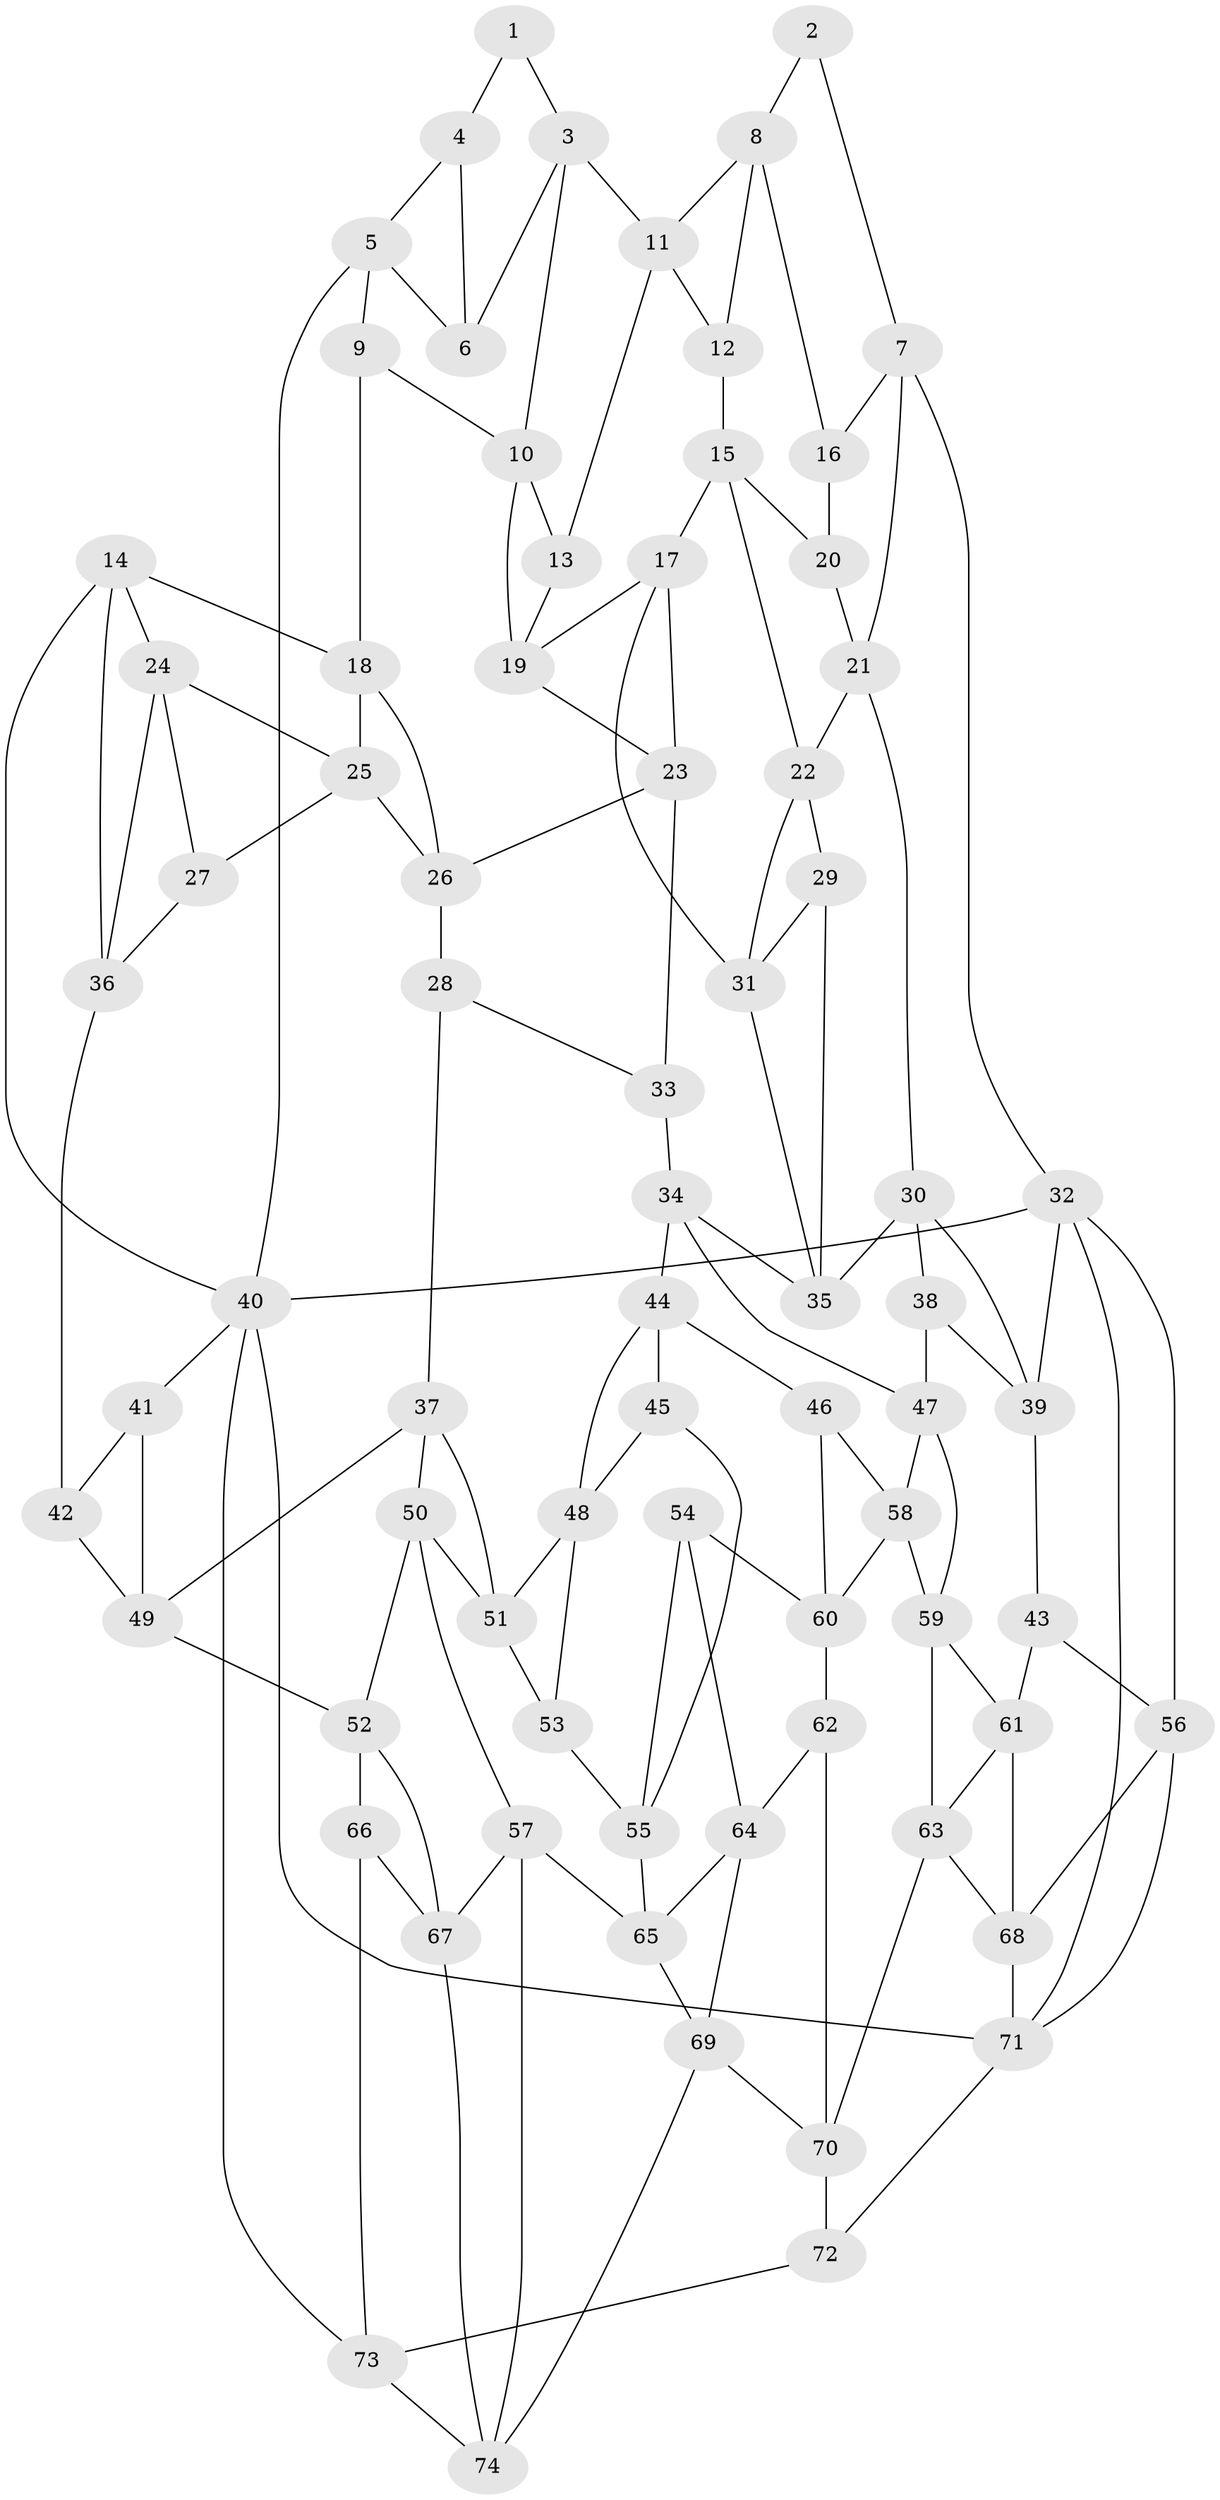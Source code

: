 // original degree distribution, {3: 0.02702702702702703, 4: 0.24324324324324326, 5: 0.47297297297297297, 6: 0.25675675675675674}
// Generated by graph-tools (version 1.1) at 2025/03/03/09/25 03:03:15]
// undirected, 74 vertices, 137 edges
graph export_dot {
graph [start="1"]
  node [color=gray90,style=filled];
  1;
  2;
  3;
  4;
  5;
  6;
  7;
  8;
  9;
  10;
  11;
  12;
  13;
  14;
  15;
  16;
  17;
  18;
  19;
  20;
  21;
  22;
  23;
  24;
  25;
  26;
  27;
  28;
  29;
  30;
  31;
  32;
  33;
  34;
  35;
  36;
  37;
  38;
  39;
  40;
  41;
  42;
  43;
  44;
  45;
  46;
  47;
  48;
  49;
  50;
  51;
  52;
  53;
  54;
  55;
  56;
  57;
  58;
  59;
  60;
  61;
  62;
  63;
  64;
  65;
  66;
  67;
  68;
  69;
  70;
  71;
  72;
  73;
  74;
  1 -- 3 [weight=1.0];
  1 -- 4 [weight=1.0];
  2 -- 7 [weight=1.0];
  2 -- 8 [weight=1.0];
  3 -- 6 [weight=1.0];
  3 -- 10 [weight=1.0];
  3 -- 11 [weight=1.0];
  4 -- 5 [weight=1.0];
  4 -- 6 [weight=2.0];
  5 -- 6 [weight=1.0];
  5 -- 9 [weight=1.0];
  5 -- 40 [weight=1.0];
  7 -- 16 [weight=1.0];
  7 -- 21 [weight=1.0];
  7 -- 32 [weight=1.0];
  8 -- 11 [weight=1.0];
  8 -- 12 [weight=1.0];
  8 -- 16 [weight=1.0];
  9 -- 10 [weight=1.0];
  9 -- 18 [weight=1.0];
  10 -- 13 [weight=1.0];
  10 -- 19 [weight=1.0];
  11 -- 12 [weight=1.0];
  11 -- 13 [weight=1.0];
  12 -- 15 [weight=1.0];
  13 -- 19 [weight=1.0];
  14 -- 18 [weight=1.0];
  14 -- 24 [weight=1.0];
  14 -- 36 [weight=1.0];
  14 -- 40 [weight=1.0];
  15 -- 17 [weight=1.0];
  15 -- 20 [weight=1.0];
  15 -- 22 [weight=1.0];
  16 -- 20 [weight=1.0];
  17 -- 19 [weight=1.0];
  17 -- 23 [weight=1.0];
  17 -- 31 [weight=1.0];
  18 -- 25 [weight=1.0];
  18 -- 26 [weight=1.0];
  19 -- 23 [weight=1.0];
  20 -- 21 [weight=1.0];
  21 -- 22 [weight=1.0];
  21 -- 30 [weight=1.0];
  22 -- 29 [weight=1.0];
  22 -- 31 [weight=1.0];
  23 -- 26 [weight=1.0];
  23 -- 33 [weight=1.0];
  24 -- 25 [weight=1.0];
  24 -- 27 [weight=1.0];
  24 -- 36 [weight=1.0];
  25 -- 26 [weight=1.0];
  25 -- 27 [weight=1.0];
  26 -- 28 [weight=1.0];
  27 -- 36 [weight=2.0];
  28 -- 33 [weight=1.0];
  28 -- 37 [weight=1.0];
  29 -- 31 [weight=1.0];
  29 -- 35 [weight=1.0];
  30 -- 35 [weight=1.0];
  30 -- 38 [weight=1.0];
  30 -- 39 [weight=1.0];
  31 -- 35 [weight=1.0];
  32 -- 39 [weight=1.0];
  32 -- 40 [weight=1.0];
  32 -- 56 [weight=1.0];
  32 -- 71 [weight=1.0];
  33 -- 34 [weight=1.0];
  34 -- 35 [weight=1.0];
  34 -- 44 [weight=1.0];
  34 -- 47 [weight=1.0];
  36 -- 42 [weight=2.0];
  37 -- 49 [weight=1.0];
  37 -- 50 [weight=1.0];
  37 -- 51 [weight=1.0];
  38 -- 39 [weight=1.0];
  38 -- 47 [weight=1.0];
  39 -- 43 [weight=1.0];
  40 -- 41 [weight=1.0];
  40 -- 71 [weight=1.0];
  40 -- 73 [weight=1.0];
  41 -- 42 [weight=1.0];
  41 -- 49 [weight=1.0];
  42 -- 49 [weight=1.0];
  43 -- 56 [weight=1.0];
  43 -- 61 [weight=1.0];
  44 -- 45 [weight=1.0];
  44 -- 46 [weight=1.0];
  44 -- 48 [weight=1.0];
  45 -- 48 [weight=1.0];
  45 -- 55 [weight=1.0];
  46 -- 58 [weight=1.0];
  46 -- 60 [weight=1.0];
  47 -- 58 [weight=1.0];
  47 -- 59 [weight=1.0];
  48 -- 51 [weight=1.0];
  48 -- 53 [weight=1.0];
  49 -- 52 [weight=1.0];
  50 -- 51 [weight=1.0];
  50 -- 52 [weight=1.0];
  50 -- 57 [weight=1.0];
  51 -- 53 [weight=1.0];
  52 -- 66 [weight=1.0];
  52 -- 67 [weight=1.0];
  53 -- 55 [weight=1.0];
  54 -- 55 [weight=1.0];
  54 -- 60 [weight=1.0];
  54 -- 64 [weight=1.0];
  55 -- 65 [weight=1.0];
  56 -- 68 [weight=1.0];
  56 -- 71 [weight=1.0];
  57 -- 65 [weight=1.0];
  57 -- 67 [weight=1.0];
  57 -- 74 [weight=1.0];
  58 -- 59 [weight=1.0];
  58 -- 60 [weight=1.0];
  59 -- 61 [weight=1.0];
  59 -- 63 [weight=1.0];
  60 -- 62 [weight=1.0];
  61 -- 63 [weight=1.0];
  61 -- 68 [weight=1.0];
  62 -- 64 [weight=1.0];
  62 -- 70 [weight=1.0];
  63 -- 68 [weight=1.0];
  63 -- 70 [weight=1.0];
  64 -- 65 [weight=1.0];
  64 -- 69 [weight=1.0];
  65 -- 69 [weight=1.0];
  66 -- 67 [weight=1.0];
  66 -- 73 [weight=1.0];
  67 -- 74 [weight=1.0];
  68 -- 71 [weight=1.0];
  69 -- 70 [weight=1.0];
  69 -- 74 [weight=1.0];
  70 -- 72 [weight=1.0];
  71 -- 72 [weight=1.0];
  72 -- 73 [weight=1.0];
  73 -- 74 [weight=1.0];
}
